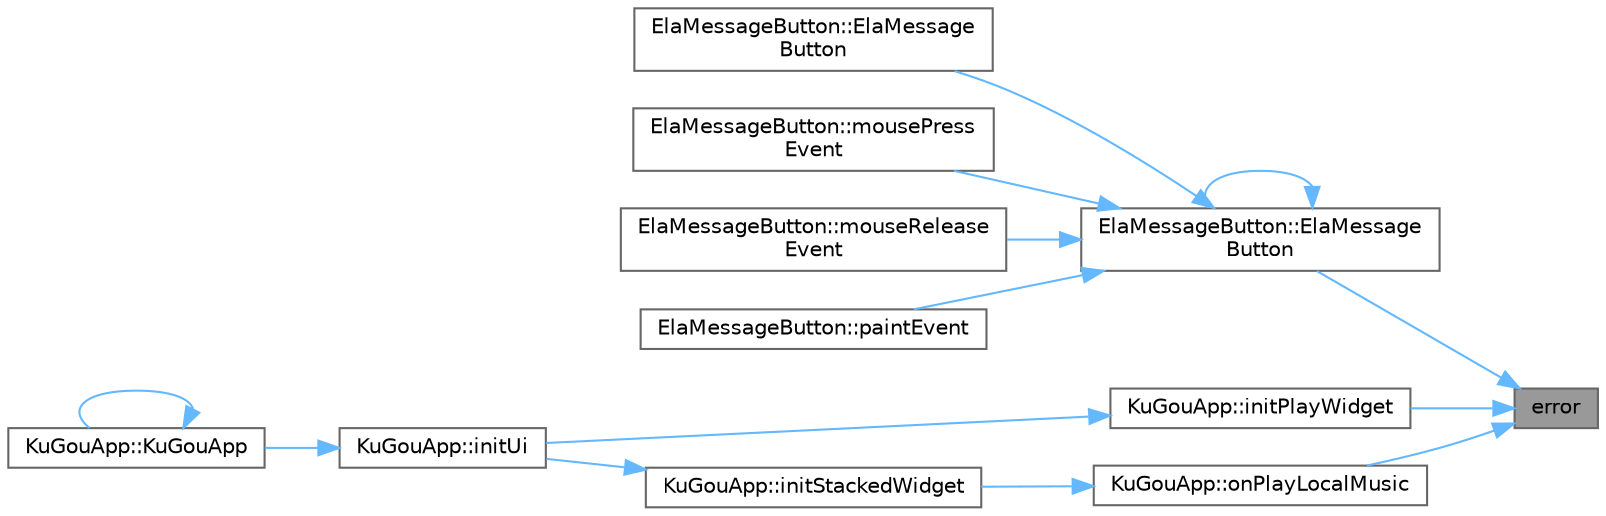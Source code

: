 digraph "error"
{
 // LATEX_PDF_SIZE
  bgcolor="transparent";
  edge [fontname=Helvetica,fontsize=10,labelfontname=Helvetica,labelfontsize=10];
  node [fontname=Helvetica,fontsize=10,shape=box,height=0.2,width=0.4];
  rankdir="RL";
  Node1 [id="Node000001",label="error",height=0.2,width=0.4,color="gray40", fillcolor="grey60", style="filled", fontcolor="black",tooltip="显示错误消息"];
  Node1 -> Node2 [id="edge1_Node000001_Node000002",dir="back",color="steelblue1",style="solid",tooltip=" "];
  Node2 [id="Node000002",label="ElaMessageButton::ElaMessage\lButton",height=0.2,width=0.4,color="grey40", fillcolor="white", style="filled",URL="$class_ela_message_button.html#ad697d17c791aeddec311d54c29f62406",tooltip="构造函数，初始化消息按钮"];
  Node2 -> Node3 [id="edge2_Node000002_Node000003",dir="back",color="steelblue1",style="solid",tooltip=" "];
  Node3 [id="Node000003",label="ElaMessageButton::ElaMessage\lButton",height=0.2,width=0.4,color="grey40", fillcolor="white", style="filled",URL="$class_ela_message_button.html#a53c58626b174bb63ac8f398c7f999ae0",tooltip="构造函数，初始化带文本的消息按钮"];
  Node2 -> Node2 [id="edge3_Node000002_Node000002",dir="back",color="steelblue1",style="solid",tooltip=" "];
  Node2 -> Node4 [id="edge4_Node000002_Node000004",dir="back",color="steelblue1",style="solid",tooltip=" "];
  Node4 [id="Node000004",label="ElaMessageButton::mousePress\lEvent",height=0.2,width=0.4,color="grey40", fillcolor="white", style="filled",URL="$class_ela_message_button.html#a7523c71b2bf60975302287ec8923f80e",tooltip="鼠标按下事件处理"];
  Node2 -> Node5 [id="edge5_Node000002_Node000005",dir="back",color="steelblue1",style="solid",tooltip=" "];
  Node5 [id="Node000005",label="ElaMessageButton::mouseRelease\lEvent",height=0.2,width=0.4,color="grey40", fillcolor="white", style="filled",URL="$class_ela_message_button.html#a2de3e1806dc8e5d659fc1f35545a5b87",tooltip="鼠标释放事件处理"];
  Node2 -> Node6 [id="edge6_Node000002_Node000006",dir="back",color="steelblue1",style="solid",tooltip=" "];
  Node6 [id="Node000006",label="ElaMessageButton::paintEvent",height=0.2,width=0.4,color="grey40", fillcolor="white", style="filled",URL="$class_ela_message_button.html#aa71936647c7e332ab07cbec003a8c9a2",tooltip="绘制事件，绘制按钮外观"];
  Node1 -> Node7 [id="edge7_Node000001_Node000007",dir="back",color="steelblue1",style="solid",tooltip=" "];
  Node7 [id="Node000007",label="KuGouApp::initPlayWidget",height=0.2,width=0.4,color="grey40", fillcolor="white", style="filled",URL="$class_ku_gou_app.html#a2e4eb5d5318b90a8bae4d99ea263e8d4",tooltip="初始化播放控件"];
  Node7 -> Node8 [id="edge8_Node000007_Node000008",dir="back",color="steelblue1",style="solid",tooltip=" "];
  Node8 [id="Node000008",label="KuGouApp::initUi",height=0.2,width=0.4,color="grey40", fillcolor="white", style="filled",URL="$class_ku_gou_app.html#afba6e95967cc3eb25fd518f7bde6ec04",tooltip="初始化界面"];
  Node8 -> Node9 [id="edge9_Node000008_Node000009",dir="back",color="steelblue1",style="solid",tooltip=" "];
  Node9 [id="Node000009",label="KuGouApp::KuGouApp",height=0.2,width=0.4,color="grey40", fillcolor="white", style="filled",URL="$class_ku_gou_app.html#af7467d6f774dc85cb961cd95c055f622",tooltip="构造函数"];
  Node9 -> Node9 [id="edge10_Node000009_Node000009",dir="back",color="steelblue1",style="solid",tooltip=" "];
  Node1 -> Node10 [id="edge11_Node000001_Node000010",dir="back",color="steelblue1",style="solid",tooltip=" "];
  Node10 [id="Node000010",label="KuGouApp::onPlayLocalMusic",height=0.2,width=0.4,color="grey40", fillcolor="white", style="filled",URL="$class_ku_gou_app.html#a876901294f75b33c450c6453c893e1ae",tooltip="播放本地音乐槽函数"];
  Node10 -> Node11 [id="edge12_Node000010_Node000011",dir="back",color="steelblue1",style="solid",tooltip=" "];
  Node11 [id="Node000011",label="KuGouApp::initStackedWidget",height=0.2,width=0.4,color="grey40", fillcolor="white", style="filled",URL="$class_ku_gou_app.html#a0880fc715278119401b0b218adc8ade6",tooltip="初始化堆栈窗口"];
  Node11 -> Node8 [id="edge13_Node000011_Node000008",dir="back",color="steelblue1",style="solid",tooltip=" "];
}
